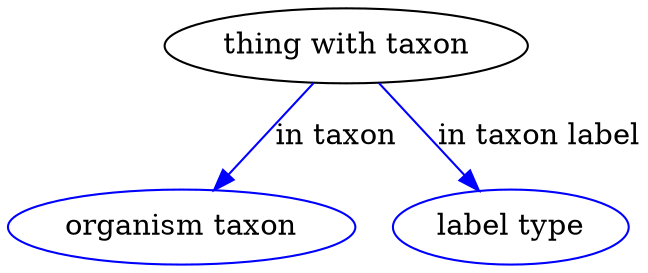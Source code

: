 digraph {
	graph [bb="0,0,303.19,123"];
	node [label="\N"];
	"thing with taxon"	[height=0.5,
		label="thing with taxon",
		pos="162.19,105",
		width=2.4192];
	"in taxon"	[color=blue,
		height=0.5,
		label="organism taxon",
		pos="83.193,18",
		width=2.3109];
	"thing with taxon" -> "in taxon"	[color=blue,
		label="in taxon",
		lp="157.19,61.5",
		pos="e,98.768,35.758 146.58,87.207 134.9,74.633 118.74,57.252 105.67,43.182",
		style=solid];
	"in taxon label"	[color=blue,
		height=0.5,
		label="label type",
		pos="241.19,18",
		width=1.5707];
	"thing with taxon" -> "in taxon label"	[color=blue,
		label="in taxon label",
		lp="254.69,61.5",
		pos="e,225.89,35.469 177.8,87.207 189.56,74.552 205.85,57.026 218.97,42.909",
		style=solid];
}
